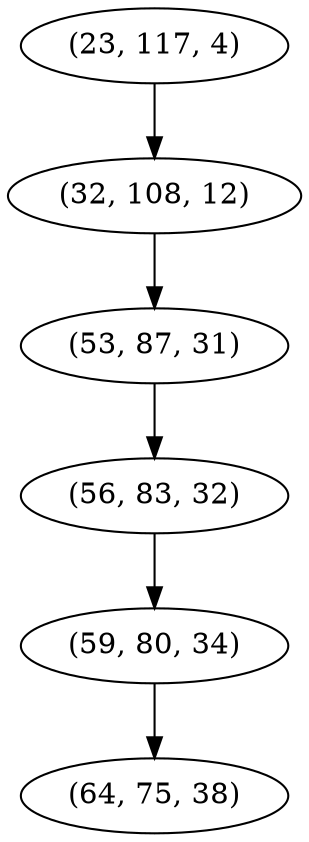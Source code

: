 digraph tree {
    "(23, 117, 4)";
    "(32, 108, 12)";
    "(53, 87, 31)";
    "(56, 83, 32)";
    "(59, 80, 34)";
    "(64, 75, 38)";
    "(23, 117, 4)" -> "(32, 108, 12)";
    "(32, 108, 12)" -> "(53, 87, 31)";
    "(53, 87, 31)" -> "(56, 83, 32)";
    "(56, 83, 32)" -> "(59, 80, 34)";
    "(59, 80, 34)" -> "(64, 75, 38)";
}
